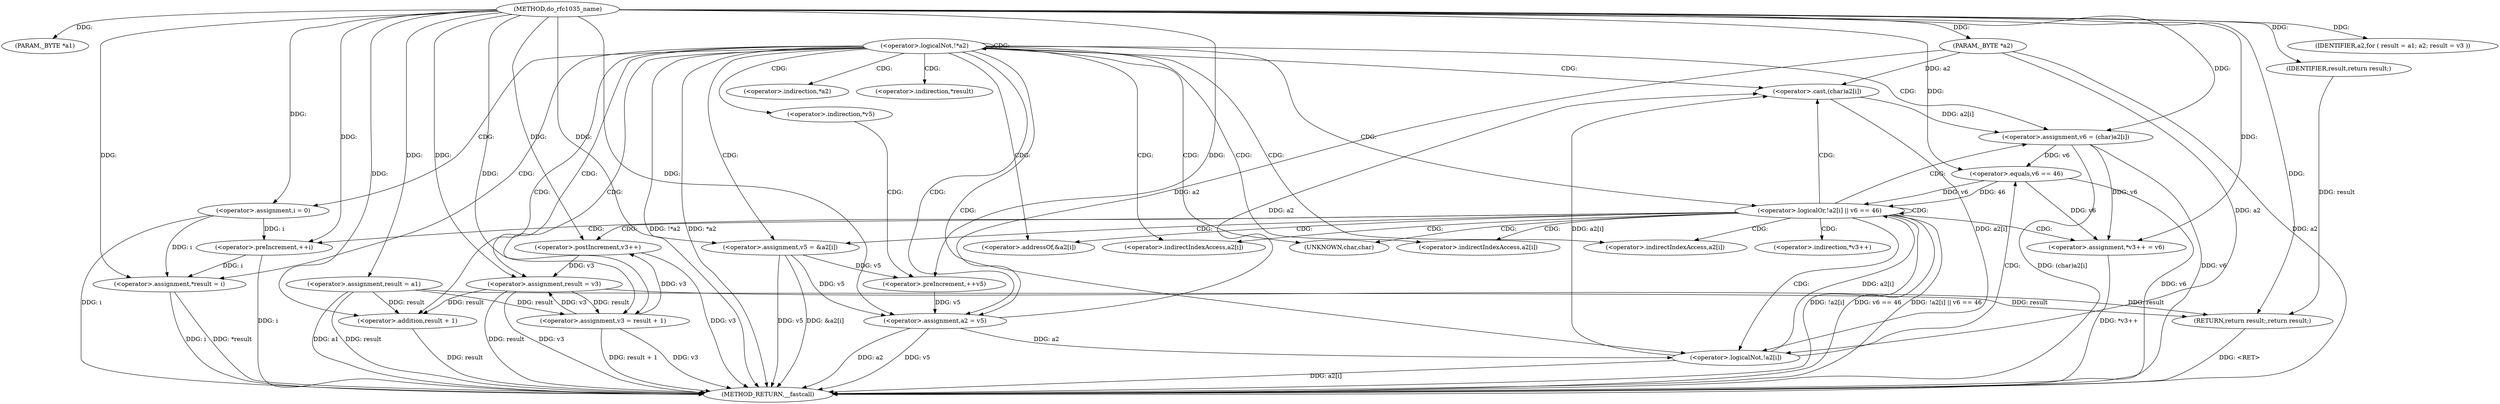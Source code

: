 digraph do_rfc1035_name {  
"1000106" [label = "(METHOD,do_rfc1035_name)" ]
"1000183" [label = "(METHOD_RETURN,__fastcall)" ]
"1000107" [label = "(PARAM,_BYTE *a1)" ]
"1000108" [label = "(PARAM,_BYTE *a2)" ]
"1000116" [label = "(<operator>.assignment,result = a1)" ]
"1000119" [label = "(IDENTIFIER,a2,for ( result = a1; a2; result = v3 ))" ]
"1000120" [label = "(<operator>.assignment,result = v3)" ]
"1000124" [label = "(<operator>.assignment,v3 = result + 1)" ]
"1000126" [label = "(<operator>.addition,result + 1)" ]
"1000130" [label = "(<operator>.logicalNot,!*a2)" ]
"1000135" [label = "(<operator>.assignment,i = 0)" ]
"1000138" [label = "(<operator>.preIncrement,++i)" ]
"1000141" [label = "(<operator>.assignment,v5 = &a2[i])" ]
"1000147" [label = "(<operator>.assignment,v6 = (char)a2[i])" ]
"1000149" [label = "(<operator>.cast,(char)a2[i])" ]
"1000155" [label = "(<operator>.logicalOr,!a2[i] || v6 == 46)" ]
"1000156" [label = "(<operator>.logicalNot,!a2[i])" ]
"1000160" [label = "(<operator>.equals,v6 == 46)" ]
"1000164" [label = "(<operator>.assignment,*v3++ = v6)" ]
"1000166" [label = "(<operator>.postIncrement,v3++)" ]
"1000169" [label = "(<operator>.assignment,*result = i)" ]
"1000176" [label = "(<operator>.preIncrement,++v5)" ]
"1000178" [label = "(<operator>.assignment,a2 = v5)" ]
"1000181" [label = "(RETURN,return result;,return result;)" ]
"1000182" [label = "(IDENTIFIER,result,return result;)" ]
"1000131" [label = "(<operator>.indirection,*a2)" ]
"1000143" [label = "(<operator>.addressOf,&a2[i])" ]
"1000144" [label = "(<operator>.indirectIndexAccess,a2[i])" ]
"1000150" [label = "(UNKNOWN,char,char)" ]
"1000151" [label = "(<operator>.indirectIndexAccess,a2[i])" ]
"1000157" [label = "(<operator>.indirectIndexAccess,a2[i])" ]
"1000165" [label = "(<operator>.indirection,*v3++)" ]
"1000170" [label = "(<operator>.indirection,*result)" ]
"1000174" [label = "(<operator>.indirection,*v5)" ]
  "1000120" -> "1000183"  [ label = "DDG: result"] 
  "1000130" -> "1000183"  [ label = "DDG: !*a2"] 
  "1000130" -> "1000183"  [ label = "DDG: *a2"] 
  "1000169" -> "1000183"  [ label = "DDG: *result"] 
  "1000155" -> "1000183"  [ label = "DDG: !a2[i]"] 
  "1000155" -> "1000183"  [ label = "DDG: v6 == 46"] 
  "1000169" -> "1000183"  [ label = "DDG: i"] 
  "1000166" -> "1000183"  [ label = "DDG: v3"] 
  "1000135" -> "1000183"  [ label = "DDG: i"] 
  "1000160" -> "1000183"  [ label = "DDG: v6"] 
  "1000141" -> "1000183"  [ label = "DDG: &a2[i]"] 
  "1000116" -> "1000183"  [ label = "DDG: result"] 
  "1000126" -> "1000183"  [ label = "DDG: result"] 
  "1000138" -> "1000183"  [ label = "DDG: i"] 
  "1000116" -> "1000183"  [ label = "DDG: a1"] 
  "1000120" -> "1000183"  [ label = "DDG: v3"] 
  "1000141" -> "1000183"  [ label = "DDG: v5"] 
  "1000156" -> "1000183"  [ label = "DDG: a2[i]"] 
  "1000147" -> "1000183"  [ label = "DDG: (char)a2[i]"] 
  "1000178" -> "1000183"  [ label = "DDG: v5"] 
  "1000147" -> "1000183"  [ label = "DDG: v6"] 
  "1000155" -> "1000183"  [ label = "DDG: !a2[i] || v6 == 46"] 
  "1000124" -> "1000183"  [ label = "DDG: result + 1"] 
  "1000124" -> "1000183"  [ label = "DDG: v3"] 
  "1000178" -> "1000183"  [ label = "DDG: a2"] 
  "1000108" -> "1000183"  [ label = "DDG: a2"] 
  "1000164" -> "1000183"  [ label = "DDG: *v3++"] 
  "1000181" -> "1000183"  [ label = "DDG: <RET>"] 
  "1000106" -> "1000107"  [ label = "DDG: "] 
  "1000106" -> "1000108"  [ label = "DDG: "] 
  "1000106" -> "1000116"  [ label = "DDG: "] 
  "1000106" -> "1000119"  [ label = "DDG: "] 
  "1000166" -> "1000120"  [ label = "DDG: v3"] 
  "1000124" -> "1000120"  [ label = "DDG: v3"] 
  "1000106" -> "1000120"  [ label = "DDG: "] 
  "1000116" -> "1000124"  [ label = "DDG: result"] 
  "1000120" -> "1000124"  [ label = "DDG: result"] 
  "1000106" -> "1000124"  [ label = "DDG: "] 
  "1000116" -> "1000126"  [ label = "DDG: result"] 
  "1000120" -> "1000126"  [ label = "DDG: result"] 
  "1000106" -> "1000126"  [ label = "DDG: "] 
  "1000106" -> "1000135"  [ label = "DDG: "] 
  "1000135" -> "1000138"  [ label = "DDG: i"] 
  "1000106" -> "1000138"  [ label = "DDG: "] 
  "1000106" -> "1000141"  [ label = "DDG: "] 
  "1000149" -> "1000147"  [ label = "DDG: a2[i]"] 
  "1000106" -> "1000147"  [ label = "DDG: "] 
  "1000156" -> "1000149"  [ label = "DDG: a2[i]"] 
  "1000178" -> "1000149"  [ label = "DDG: a2"] 
  "1000108" -> "1000149"  [ label = "DDG: a2"] 
  "1000156" -> "1000155"  [ label = "DDG: a2[i]"] 
  "1000178" -> "1000156"  [ label = "DDG: a2"] 
  "1000149" -> "1000156"  [ label = "DDG: a2[i]"] 
  "1000108" -> "1000156"  [ label = "DDG: a2"] 
  "1000160" -> "1000155"  [ label = "DDG: v6"] 
  "1000160" -> "1000155"  [ label = "DDG: 46"] 
  "1000147" -> "1000160"  [ label = "DDG: v6"] 
  "1000106" -> "1000160"  [ label = "DDG: "] 
  "1000160" -> "1000164"  [ label = "DDG: v6"] 
  "1000147" -> "1000164"  [ label = "DDG: v6"] 
  "1000106" -> "1000164"  [ label = "DDG: "] 
  "1000124" -> "1000166"  [ label = "DDG: v3"] 
  "1000106" -> "1000166"  [ label = "DDG: "] 
  "1000135" -> "1000169"  [ label = "DDG: i"] 
  "1000138" -> "1000169"  [ label = "DDG: i"] 
  "1000106" -> "1000169"  [ label = "DDG: "] 
  "1000141" -> "1000176"  [ label = "DDG: v5"] 
  "1000106" -> "1000176"  [ label = "DDG: "] 
  "1000141" -> "1000178"  [ label = "DDG: v5"] 
  "1000176" -> "1000178"  [ label = "DDG: v5"] 
  "1000106" -> "1000178"  [ label = "DDG: "] 
  "1000108" -> "1000178"  [ label = "DDG: a2"] 
  "1000182" -> "1000181"  [ label = "DDG: result"] 
  "1000120" -> "1000181"  [ label = "DDG: result"] 
  "1000116" -> "1000181"  [ label = "DDG: result"] 
  "1000106" -> "1000181"  [ label = "DDG: "] 
  "1000106" -> "1000182"  [ label = "DDG: "] 
  "1000130" -> "1000144"  [ label = "CDG: "] 
  "1000130" -> "1000143"  [ label = "CDG: "] 
  "1000130" -> "1000141"  [ label = "CDG: "] 
  "1000130" -> "1000135"  [ label = "CDG: "] 
  "1000130" -> "1000157"  [ label = "CDG: "] 
  "1000130" -> "1000156"  [ label = "CDG: "] 
  "1000130" -> "1000155"  [ label = "CDG: "] 
  "1000130" -> "1000151"  [ label = "CDG: "] 
  "1000130" -> "1000150"  [ label = "CDG: "] 
  "1000130" -> "1000149"  [ label = "CDG: "] 
  "1000130" -> "1000147"  [ label = "CDG: "] 
  "1000130" -> "1000174"  [ label = "CDG: "] 
  "1000130" -> "1000170"  [ label = "CDG: "] 
  "1000130" -> "1000169"  [ label = "CDG: "] 
  "1000130" -> "1000178"  [ label = "CDG: "] 
  "1000130" -> "1000120"  [ label = "CDG: "] 
  "1000130" -> "1000126"  [ label = "CDG: "] 
  "1000130" -> "1000124"  [ label = "CDG: "] 
  "1000130" -> "1000131"  [ label = "CDG: "] 
  "1000130" -> "1000130"  [ label = "CDG: "] 
  "1000155" -> "1000166"  [ label = "CDG: "] 
  "1000155" -> "1000165"  [ label = "CDG: "] 
  "1000155" -> "1000164"  [ label = "CDG: "] 
  "1000155" -> "1000144"  [ label = "CDG: "] 
  "1000155" -> "1000143"  [ label = "CDG: "] 
  "1000155" -> "1000141"  [ label = "CDG: "] 
  "1000155" -> "1000138"  [ label = "CDG: "] 
  "1000155" -> "1000157"  [ label = "CDG: "] 
  "1000155" -> "1000156"  [ label = "CDG: "] 
  "1000155" -> "1000155"  [ label = "CDG: "] 
  "1000155" -> "1000151"  [ label = "CDG: "] 
  "1000155" -> "1000150"  [ label = "CDG: "] 
  "1000155" -> "1000149"  [ label = "CDG: "] 
  "1000155" -> "1000147"  [ label = "CDG: "] 
  "1000156" -> "1000160"  [ label = "CDG: "] 
  "1000174" -> "1000176"  [ label = "CDG: "] 
}
